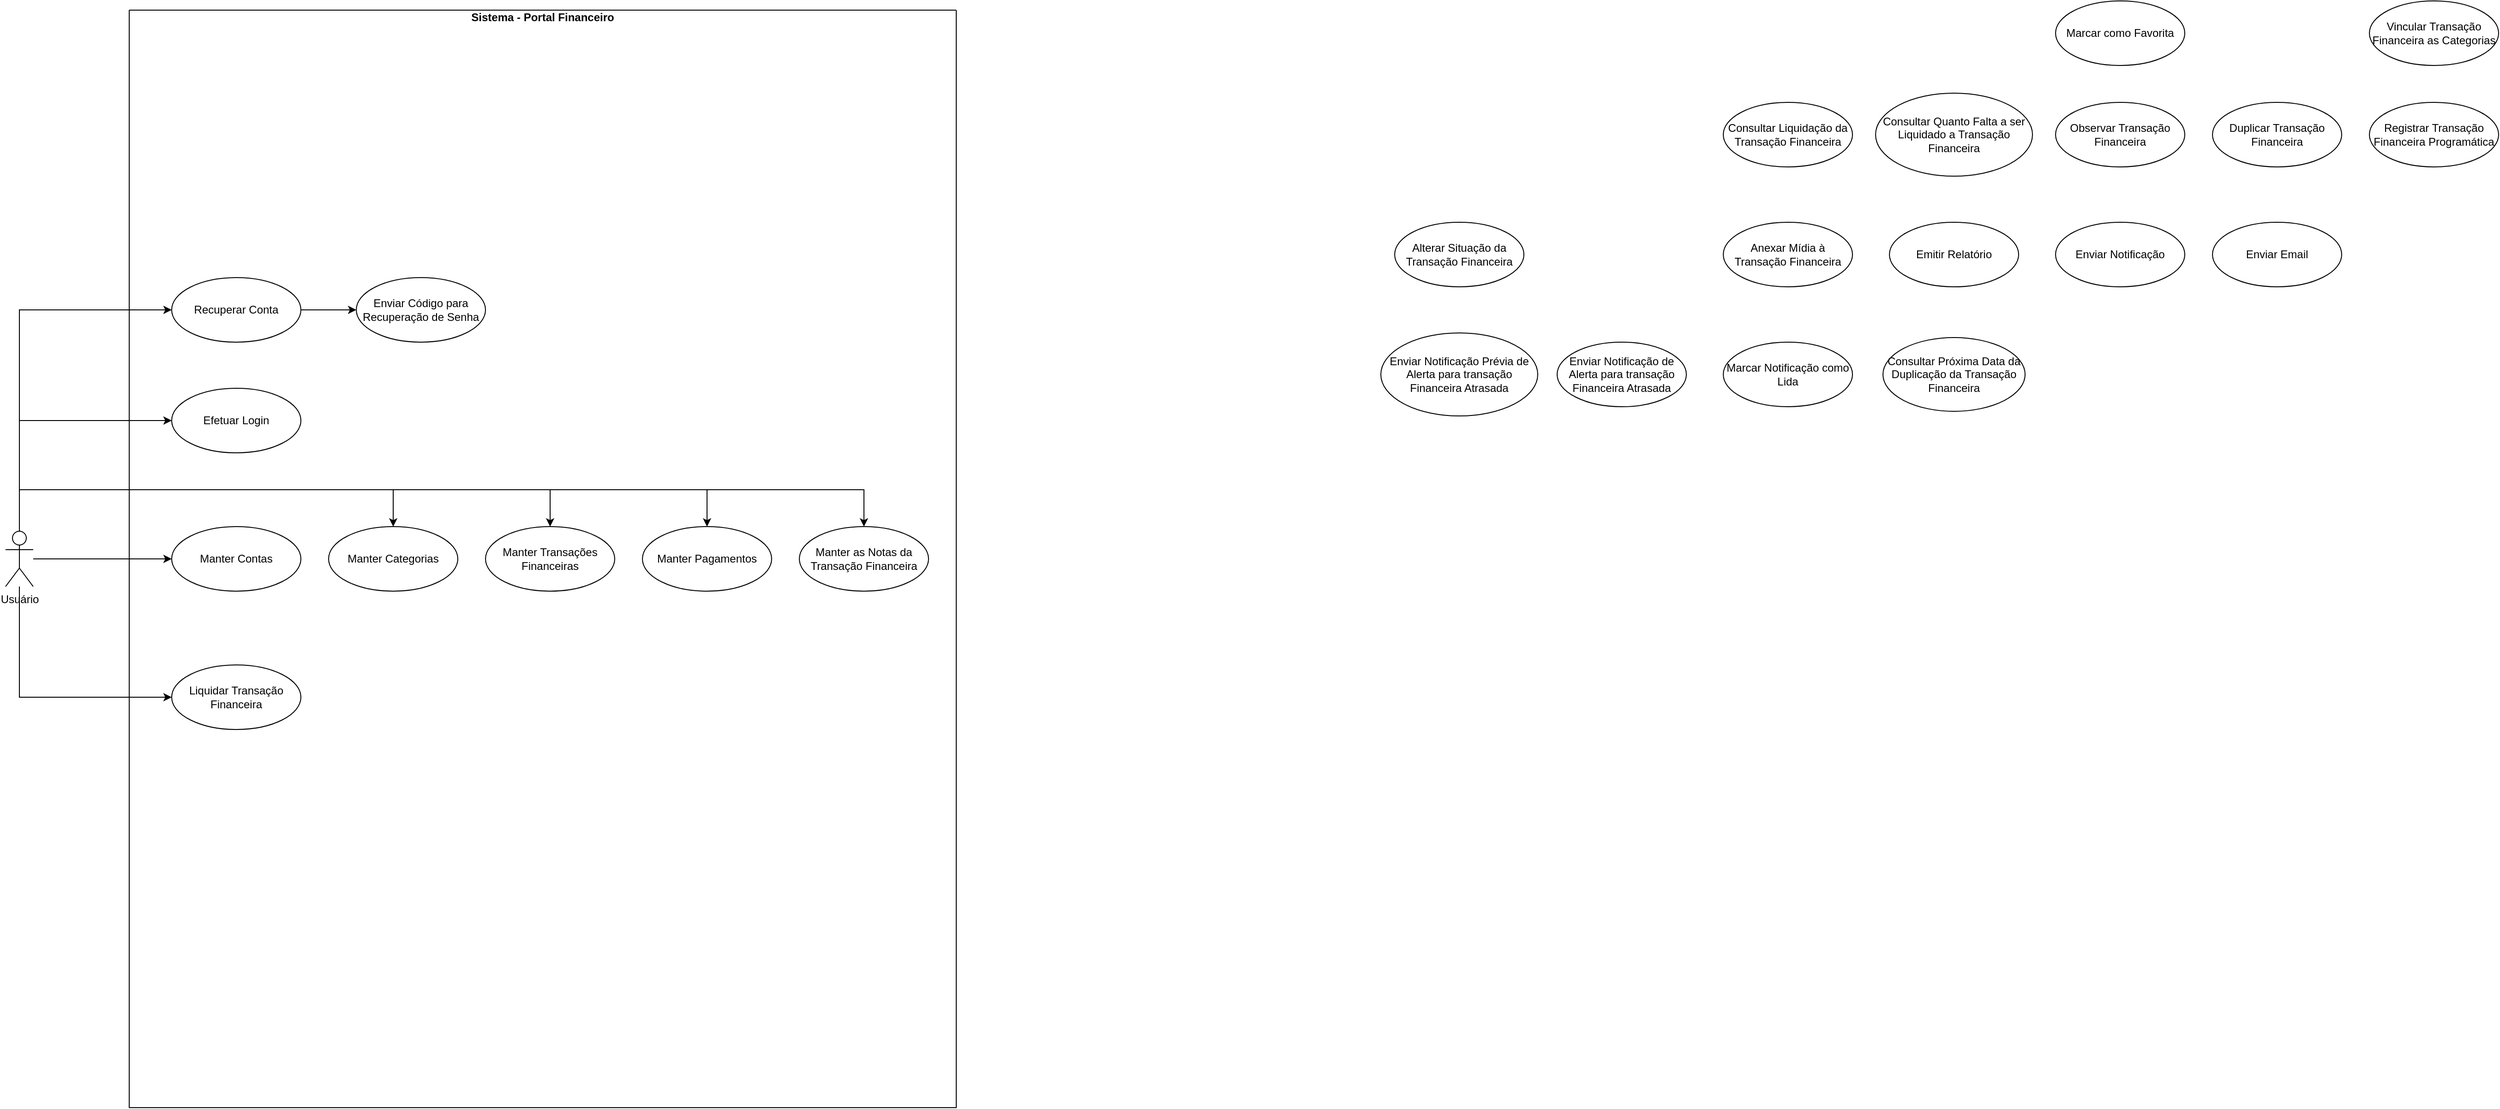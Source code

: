<mxfile version="22.1.3" type="github">
  <diagram name="Página-1" id="0_DiLKsLMHJAqkCnHoMm">
    <mxGraphModel dx="2568" dy="994" grid="1" gridSize="10" guides="1" tooltips="1" connect="1" arrows="1" fold="1" page="1" pageScale="1" pageWidth="827" pageHeight="1169" math="0" shadow="0">
      <root>
        <mxCell id="0" />
        <mxCell id="1" parent="0" />
        <mxCell id="VWrTSUjw16DK-F-tD3xL-19" style="edgeStyle=orthogonalEdgeStyle;rounded=0;orthogonalLoop=1;jettySize=auto;html=1;" parent="1" source="b8jXtvzzi0fBcoB_L3CN-16" target="b8jXtvzzi0fBcoB_L3CN-21" edge="1">
          <mxGeometry relative="1" as="geometry" />
        </mxCell>
        <mxCell id="VWrTSUjw16DK-F-tD3xL-20" style="edgeStyle=orthogonalEdgeStyle;rounded=0;orthogonalLoop=1;jettySize=auto;html=1;entryX=0.5;entryY=0;entryDx=0;entryDy=0;exitX=0.5;exitY=0;exitDx=0;exitDy=0;exitPerimeter=0;" parent="1" source="b8jXtvzzi0fBcoB_L3CN-16" target="b8jXtvzzi0fBcoB_L3CN-17" edge="1">
          <mxGeometry relative="1" as="geometry">
            <Array as="points">
              <mxPoint x="-225" y="570" />
              <mxPoint x="180" y="570" />
            </Array>
          </mxGeometry>
        </mxCell>
        <mxCell id="b8jXtvzzi0fBcoB_L3CN-23" value="Enviar Notificação" style="ellipse;whiteSpace=wrap;html=1;" parent="1" vertex="1">
          <mxGeometry x="1981" y="280" width="140" height="70" as="geometry" />
        </mxCell>
        <mxCell id="b8jXtvzzi0fBcoB_L3CN-25" value="Alterar Situação da Transação Financeira" style="ellipse;whiteSpace=wrap;html=1;" parent="1" vertex="1">
          <mxGeometry x="1265" y="280" width="140" height="70" as="geometry" />
        </mxCell>
        <mxCell id="f0Jf9Pf7vCraimB9YkaR-1" value="Duplicar Transação Financeira" style="ellipse;whiteSpace=wrap;html=1;" parent="1" vertex="1">
          <mxGeometry x="2151" y="150" width="140" height="70" as="geometry" />
        </mxCell>
        <mxCell id="f0Jf9Pf7vCraimB9YkaR-3" value="Anexar Mídia à Transação Financeira" style="ellipse;whiteSpace=wrap;html=1;" parent="1" vertex="1">
          <mxGeometry x="1621" y="280" width="140" height="70" as="geometry" />
        </mxCell>
        <mxCell id="VWrTSUjw16DK-F-tD3xL-3" value="Marcar como Favorita" style="ellipse;whiteSpace=wrap;html=1;" parent="1" vertex="1">
          <mxGeometry x="1981" y="40" width="140" height="70" as="geometry" />
        </mxCell>
        <mxCell id="VWrTSUjw16DK-F-tD3xL-4" value="Vincular Transação Financeira as Categorias" style="ellipse;whiteSpace=wrap;html=1;" parent="1" vertex="1">
          <mxGeometry x="2321" y="40" width="140" height="70" as="geometry" />
        </mxCell>
        <mxCell id="VWrTSUjw16DK-F-tD3xL-6" value="Consultar Liquidação da Transação Financeira" style="ellipse;whiteSpace=wrap;html=1;" parent="1" vertex="1">
          <mxGeometry x="1621" y="150" width="140" height="70" as="geometry" />
        </mxCell>
        <mxCell id="VWrTSUjw16DK-F-tD3xL-7" value="Consultar Quanto Falta a ser Liquidado a Transação Financeira" style="ellipse;whiteSpace=wrap;html=1;" parent="1" vertex="1">
          <mxGeometry x="1786" y="140" width="170" height="90" as="geometry" />
        </mxCell>
        <mxCell id="VWrTSUjw16DK-F-tD3xL-9" value="Observar Transação Financeira" style="ellipse;whiteSpace=wrap;html=1;" parent="1" vertex="1">
          <mxGeometry x="1981" y="150" width="140" height="70" as="geometry" />
        </mxCell>
        <mxCell id="VWrTSUjw16DK-F-tD3xL-10" value="Registrar Transação Financeira Programática" style="ellipse;whiteSpace=wrap;html=1;" parent="1" vertex="1">
          <mxGeometry x="2321" y="150" width="140" height="70" as="geometry" />
        </mxCell>
        <mxCell id="VWrTSUjw16DK-F-tD3xL-12" value="Emitir Relatório" style="ellipse;whiteSpace=wrap;html=1;" parent="1" vertex="1">
          <mxGeometry x="1801" y="280" width="140" height="70" as="geometry" />
        </mxCell>
        <mxCell id="VWrTSUjw16DK-F-tD3xL-13" value="Enviar Email" style="ellipse;whiteSpace=wrap;html=1;" parent="1" vertex="1">
          <mxGeometry x="2151" y="280" width="140" height="70" as="geometry" />
        </mxCell>
        <mxCell id="VWrTSUjw16DK-F-tD3xL-14" value="Marcar Notificação como Lida" style="ellipse;whiteSpace=wrap;html=1;" parent="1" vertex="1">
          <mxGeometry x="1621" y="410" width="140" height="70" as="geometry" />
        </mxCell>
        <mxCell id="VWrTSUjw16DK-F-tD3xL-15" value="Enviar Notificação de Alerta para transação Financeira Atrasada" style="ellipse;whiteSpace=wrap;html=1;" parent="1" vertex="1">
          <mxGeometry x="1441" y="410" width="140" height="70" as="geometry" />
        </mxCell>
        <mxCell id="VWrTSUjw16DK-F-tD3xL-16" value="Enviar Notificação Prévia de Alerta para transação Financeira Atrasada" style="ellipse;whiteSpace=wrap;html=1;" parent="1" vertex="1">
          <mxGeometry x="1250" y="400" width="170" height="90" as="geometry" />
        </mxCell>
        <mxCell id="VWrTSUjw16DK-F-tD3xL-17" value="&#xa;Sistema - Portal Financeiro" style="swimlane;startSize=0;" parent="1" vertex="1">
          <mxGeometry x="-106" y="50" width="896" height="1190" as="geometry" />
        </mxCell>
        <mxCell id="b8jXtvzzi0fBcoB_L3CN-21" value="Manter Contas" style="ellipse;whiteSpace=wrap;html=1;" parent="VWrTSUjw16DK-F-tD3xL-17" vertex="1">
          <mxGeometry x="46" y="560" width="140" height="70" as="geometry" />
        </mxCell>
        <mxCell id="b8jXtvzzi0fBcoB_L3CN-22" value="Efetuar Login" style="ellipse;whiteSpace=wrap;html=1;" parent="VWrTSUjw16DK-F-tD3xL-17" vertex="1">
          <mxGeometry x="46" y="410" width="140" height="70" as="geometry" />
        </mxCell>
        <mxCell id="b8jXtvzzi0fBcoB_L3CN-17" value="Manter Categorias" style="ellipse;whiteSpace=wrap;html=1;" parent="VWrTSUjw16DK-F-tD3xL-17" vertex="1">
          <mxGeometry x="216" y="560" width="140" height="70" as="geometry" />
        </mxCell>
        <mxCell id="b8jXtvzzi0fBcoB_L3CN-18" value="Manter Transações Financeiras" style="ellipse;whiteSpace=wrap;html=1;" parent="VWrTSUjw16DK-F-tD3xL-17" vertex="1">
          <mxGeometry x="386" y="560" width="140" height="70" as="geometry" />
        </mxCell>
        <mxCell id="VWrTSUjw16DK-F-tD3xL-5" value="Manter Pagamentos" style="ellipse;whiteSpace=wrap;html=1;" parent="VWrTSUjw16DK-F-tD3xL-17" vertex="1">
          <mxGeometry x="556" y="560" width="140" height="70" as="geometry" />
        </mxCell>
        <mxCell id="f0Jf9Pf7vCraimB9YkaR-2" value="Manter as Notas da Transação Financeira" style="ellipse;whiteSpace=wrap;html=1;" parent="VWrTSUjw16DK-F-tD3xL-17" vertex="1">
          <mxGeometry x="726" y="560" width="140" height="70" as="geometry" />
        </mxCell>
        <mxCell id="VWrTSUjw16DK-F-tD3xL-28" style="edgeStyle=orthogonalEdgeStyle;rounded=0;orthogonalLoop=1;jettySize=auto;html=1;entryX=0;entryY=0.5;entryDx=0;entryDy=0;" parent="VWrTSUjw16DK-F-tD3xL-17" source="VWrTSUjw16DK-F-tD3xL-2" target="VWrTSUjw16DK-F-tD3xL-26" edge="1">
          <mxGeometry relative="1" as="geometry" />
        </mxCell>
        <mxCell id="VWrTSUjw16DK-F-tD3xL-2" value="Recuperar Conta" style="ellipse;whiteSpace=wrap;html=1;" parent="VWrTSUjw16DK-F-tD3xL-17" vertex="1">
          <mxGeometry x="46" y="290" width="140" height="70" as="geometry" />
        </mxCell>
        <mxCell id="VWrTSUjw16DK-F-tD3xL-26" value="Enviar Código para Recuperação de Senha" style="ellipse;whiteSpace=wrap;html=1;" parent="VWrTSUjw16DK-F-tD3xL-17" vertex="1">
          <mxGeometry x="246" y="290" width="140" height="70" as="geometry" />
        </mxCell>
        <mxCell id="VWrTSUjw16DK-F-tD3xL-8" value="Liquidar Transação Financeira" style="ellipse;whiteSpace=wrap;html=1;" parent="VWrTSUjw16DK-F-tD3xL-17" vertex="1">
          <mxGeometry x="46" y="710" width="140" height="70" as="geometry" />
        </mxCell>
        <mxCell id="VWrTSUjw16DK-F-tD3xL-21" style="edgeStyle=orthogonalEdgeStyle;rounded=0;orthogonalLoop=1;jettySize=auto;html=1;entryX=0.5;entryY=0;entryDx=0;entryDy=0;" parent="1" source="b8jXtvzzi0fBcoB_L3CN-16" target="b8jXtvzzi0fBcoB_L3CN-18" edge="1">
          <mxGeometry relative="1" as="geometry">
            <mxPoint x="-225" y="620" as="sourcePoint" />
            <mxPoint x="180" y="610" as="targetPoint" />
            <Array as="points">
              <mxPoint x="-225" y="570" />
              <mxPoint x="350" y="570" />
            </Array>
          </mxGeometry>
        </mxCell>
        <mxCell id="VWrTSUjw16DK-F-tD3xL-23" style="edgeStyle=orthogonalEdgeStyle;rounded=0;orthogonalLoop=1;jettySize=auto;html=1;entryX=0.5;entryY=0;entryDx=0;entryDy=0;exitX=0.5;exitY=0;exitDx=0;exitDy=0;exitPerimeter=0;" parent="1" source="b8jXtvzzi0fBcoB_L3CN-16" target="VWrTSUjw16DK-F-tD3xL-5" edge="1">
          <mxGeometry relative="1" as="geometry">
            <Array as="points">
              <mxPoint x="-225" y="570" />
              <mxPoint x="520" y="570" />
            </Array>
            <mxPoint x="-280" y="580" as="sourcePoint" />
          </mxGeometry>
        </mxCell>
        <mxCell id="VWrTSUjw16DK-F-tD3xL-24" style="edgeStyle=orthogonalEdgeStyle;rounded=0;orthogonalLoop=1;jettySize=auto;html=1;entryX=0.5;entryY=0;entryDx=0;entryDy=0;exitX=0.5;exitY=0;exitDx=0;exitDy=0;exitPerimeter=0;" parent="1" source="b8jXtvzzi0fBcoB_L3CN-16" target="f0Jf9Pf7vCraimB9YkaR-2" edge="1">
          <mxGeometry relative="1" as="geometry">
            <Array as="points">
              <mxPoint x="-225" y="570" />
              <mxPoint x="690" y="570" />
            </Array>
            <mxPoint x="-225" y="610" as="sourcePoint" />
          </mxGeometry>
        </mxCell>
        <mxCell id="VWrTSUjw16DK-F-tD3xL-25" style="edgeStyle=orthogonalEdgeStyle;rounded=0;orthogonalLoop=1;jettySize=auto;html=1;entryX=0;entryY=0.5;entryDx=0;entryDy=0;exitX=0.5;exitY=0;exitDx=0;exitDy=0;exitPerimeter=0;" parent="1" source="b8jXtvzzi0fBcoB_L3CN-16" target="b8jXtvzzi0fBcoB_L3CN-22" edge="1">
          <mxGeometry relative="1" as="geometry">
            <mxPoint x="-210" y="600" as="sourcePoint" />
            <Array as="points">
              <mxPoint x="-225" y="495" />
            </Array>
          </mxGeometry>
        </mxCell>
        <mxCell id="VWrTSUjw16DK-F-tD3xL-27" style="edgeStyle=orthogonalEdgeStyle;rounded=0;orthogonalLoop=1;jettySize=auto;html=1;entryX=0;entryY=0.5;entryDx=0;entryDy=0;exitX=0.5;exitY=0;exitDx=0;exitDy=0;exitPerimeter=0;" parent="1" source="b8jXtvzzi0fBcoB_L3CN-16" target="VWrTSUjw16DK-F-tD3xL-2" edge="1">
          <mxGeometry relative="1" as="geometry">
            <mxPoint x="-200" y="610" as="sourcePoint" />
          </mxGeometry>
        </mxCell>
        <mxCell id="yilj7VfgWse3Skz_e7k4-1" style="edgeStyle=orthogonalEdgeStyle;rounded=0;orthogonalLoop=1;jettySize=auto;html=1;entryX=0;entryY=0.5;entryDx=0;entryDy=0;" edge="1" parent="1" source="b8jXtvzzi0fBcoB_L3CN-16" target="VWrTSUjw16DK-F-tD3xL-8">
          <mxGeometry relative="1" as="geometry">
            <mxPoint x="-225" y="680" as="sourcePoint" />
            <Array as="points">
              <mxPoint x="-225" y="795" />
            </Array>
          </mxGeometry>
        </mxCell>
        <mxCell id="b8jXtvzzi0fBcoB_L3CN-16" value="Usuário" style="shape=umlActor;verticalLabelPosition=bottom;verticalAlign=top;html=1;outlineConnect=0;" parent="1" vertex="1">
          <mxGeometry x="-240" y="615" width="30" height="60" as="geometry" />
        </mxCell>
        <mxCell id="yilj7VfgWse3Skz_e7k4-3" value="Consultar Próxima Data da Duplicação da Transação Financeira" style="ellipse;whiteSpace=wrap;html=1;" vertex="1" parent="1">
          <mxGeometry x="1794" y="405" width="154" height="80" as="geometry" />
        </mxCell>
      </root>
    </mxGraphModel>
  </diagram>
</mxfile>
